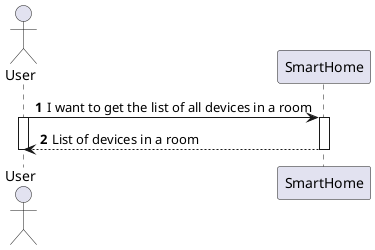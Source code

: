 @startuml
'https://plantuml.com/sequence-diagram
!pragma layout smetana

autonumber

actor "User" as User
participant "SmartHome" as SH

User -> SH : I want to get the list of all devices in a room
activate SH
activate User

SH --> User : List of devices in a room
deactivate SH
deactivate User



@enduml